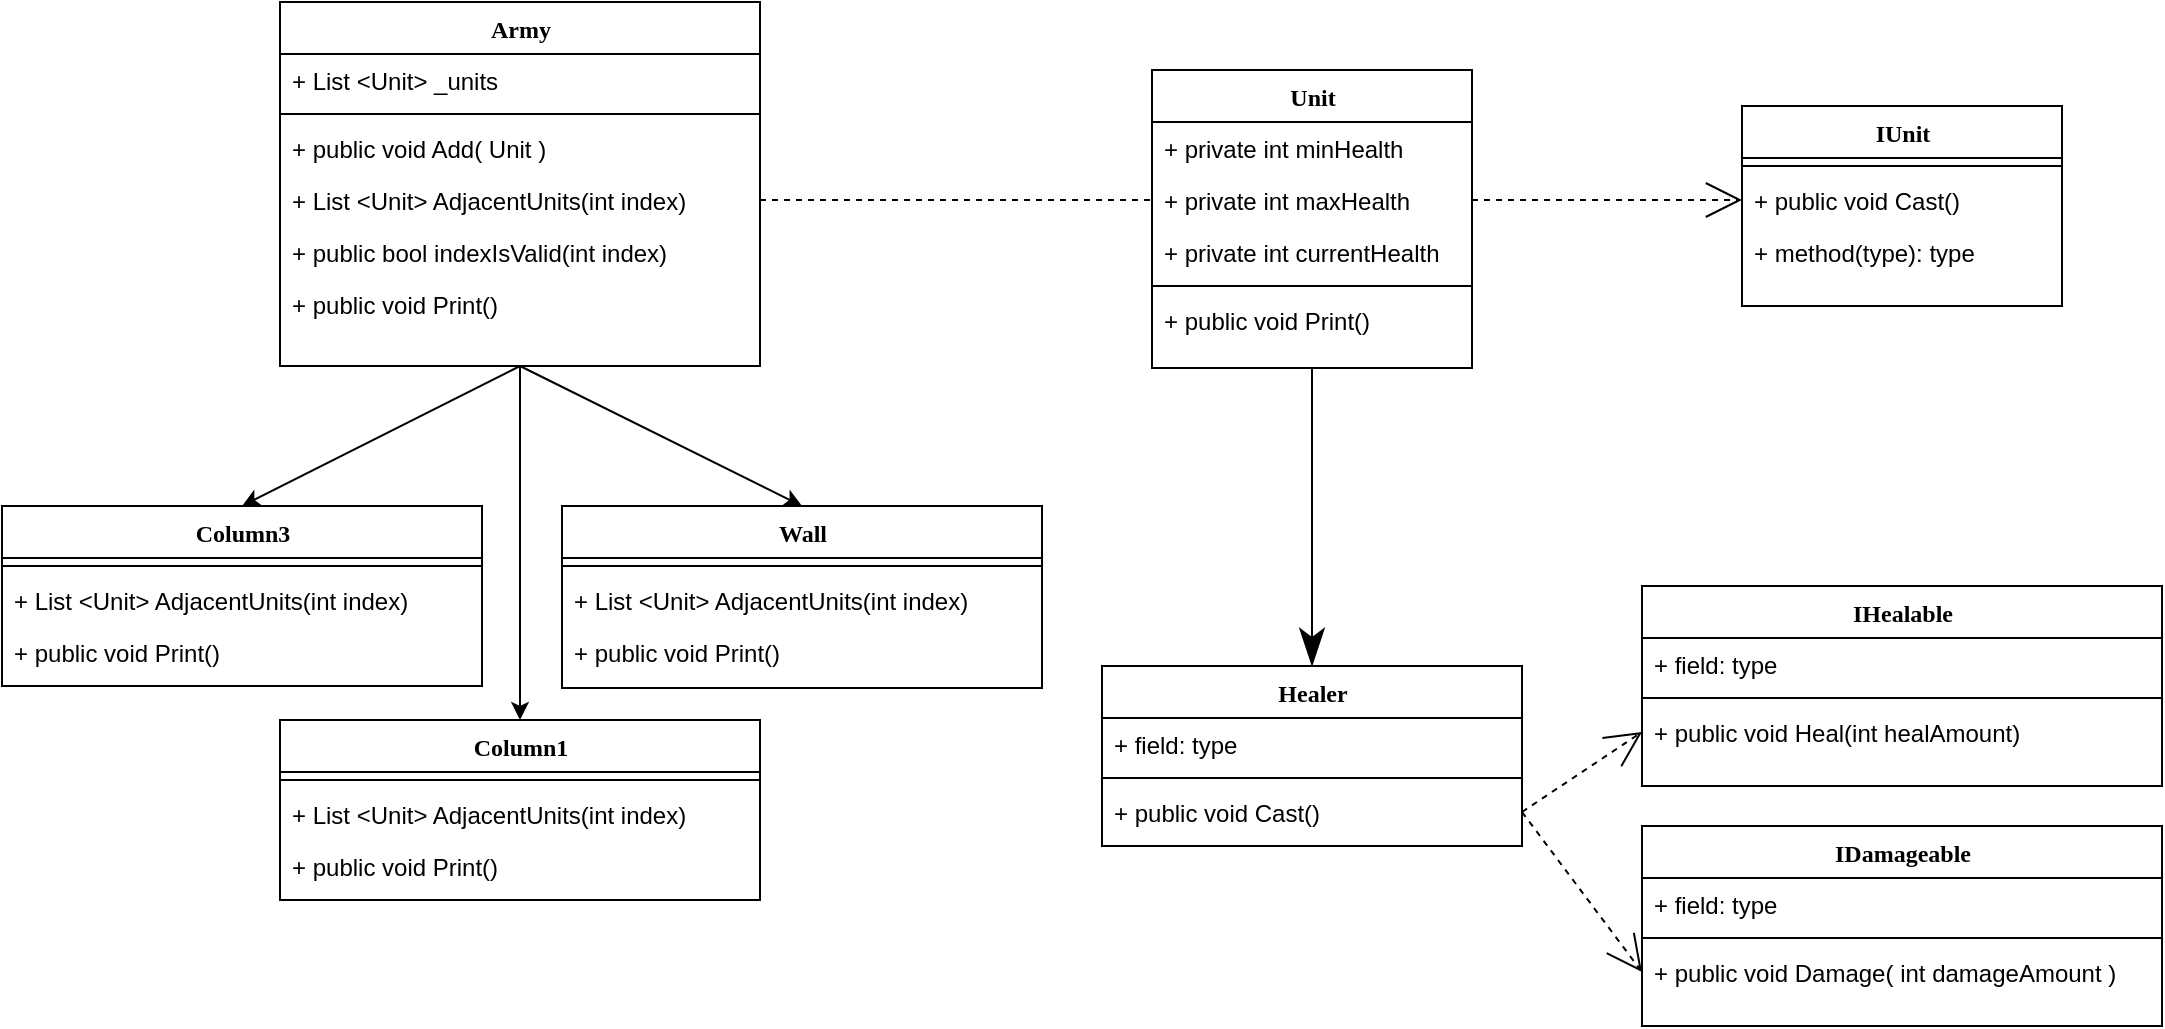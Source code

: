 <mxfile version="16.5.6" type="github" pages="2">
  <diagram name="Структура" id="9f46799a-70d6-7492-0946-bef42562c5a5">
    <mxGraphModel dx="1422" dy="762" grid="1" gridSize="10" guides="0" tooltips="1" connect="1" arrows="1" fold="1" page="1" pageScale="1" pageWidth="1169" pageHeight="827" background="none" math="0" shadow="0">
      <root>
        <mxCell id="0" />
        <mxCell id="1" parent="0" />
        <mxCell id="78961159f06e98e8-124" style="html=1;labelBackgroundColor=none;startFill=0;startSize=8;endArrow=classicThin;endFill=1;endSize=16;fontFamily=Verdana;fontSize=12;entryX=0.5;entryY=0;entryDx=0;entryDy=0;exitX=0.5;exitY=1;exitDx=0;exitDy=0;" parent="1" source="78961159f06e98e8-17" target="78961159f06e98e8-69" edge="1">
          <mxGeometry relative="1" as="geometry" />
        </mxCell>
        <mxCell id="78961159f06e98e8-17" value="Unit" style="swimlane;html=1;fontStyle=1;align=center;verticalAlign=top;childLayout=stackLayout;horizontal=1;startSize=26;horizontalStack=0;resizeParent=1;resizeLast=0;collapsible=1;marginBottom=0;swimlaneFillColor=#ffffff;rounded=0;shadow=0;comic=0;labelBackgroundColor=none;strokeWidth=1;fillColor=none;fontFamily=Verdana;fontSize=12" parent="1" vertex="1">
          <mxGeometry x="615" y="74" width="160" height="149" as="geometry" />
        </mxCell>
        <mxCell id="78961159f06e98e8-21" value="+ private int minHealth" style="text;html=1;strokeColor=none;fillColor=none;align=left;verticalAlign=top;spacingLeft=4;spacingRight=4;whiteSpace=wrap;overflow=hidden;rotatable=0;points=[[0,0.5],[1,0.5]];portConstraint=eastwest;" parent="78961159f06e98e8-17" vertex="1">
          <mxGeometry y="26" width="160" height="26" as="geometry" />
        </mxCell>
        <mxCell id="HIclassJUIiwZ_OQgA3m-4" value="+ private int maxHealth" style="text;html=1;strokeColor=none;fillColor=none;align=left;verticalAlign=top;spacingLeft=4;spacingRight=4;whiteSpace=wrap;overflow=hidden;rotatable=0;points=[[0,0.5],[1,0.5]];portConstraint=eastwest;" parent="78961159f06e98e8-17" vertex="1">
          <mxGeometry y="52" width="160" height="26" as="geometry" />
        </mxCell>
        <mxCell id="HIclassJUIiwZ_OQgA3m-5" value="+ private int currentHealth" style="text;html=1;strokeColor=none;fillColor=none;align=left;verticalAlign=top;spacingLeft=4;spacingRight=4;whiteSpace=wrap;overflow=hidden;rotatable=0;points=[[0,0.5],[1,0.5]];portConstraint=eastwest;" parent="78961159f06e98e8-17" vertex="1">
          <mxGeometry y="78" width="160" height="26" as="geometry" />
        </mxCell>
        <mxCell id="78961159f06e98e8-19" value="" style="line;html=1;strokeWidth=1;fillColor=none;align=left;verticalAlign=middle;spacingTop=-1;spacingLeft=3;spacingRight=3;rotatable=0;labelPosition=right;points=[];portConstraint=eastwest;" parent="78961159f06e98e8-17" vertex="1">
          <mxGeometry y="104" width="160" height="8" as="geometry" />
        </mxCell>
        <mxCell id="78961159f06e98e8-20" value="+ public void Print()" style="text;html=1;strokeColor=none;fillColor=none;align=left;verticalAlign=top;spacingLeft=4;spacingRight=4;whiteSpace=wrap;overflow=hidden;rotatable=0;points=[[0,0.5],[1,0.5]];portConstraint=eastwest;" parent="78961159f06e98e8-17" vertex="1">
          <mxGeometry y="112" width="160" height="26" as="geometry" />
        </mxCell>
        <mxCell id="78961159f06e98e8-122" style="html=1;labelBackgroundColor=none;startFill=0;startSize=8;endArrow=open;endFill=0;endSize=16;fontFamily=Verdana;fontSize=12;elbow=vertical;dashed=1;exitX=1;exitY=0.5;exitDx=0;exitDy=0;entryX=0;entryY=0.5;entryDx=0;entryDy=0;" parent="1" source="78961159f06e98e8-79" target="78961159f06e98e8-52" edge="1">
          <mxGeometry relative="1" as="geometry">
            <mxPoint x="600" y="332" as="sourcePoint" />
            <mxPoint x="740" y="489" as="targetPoint" />
          </mxGeometry>
        </mxCell>
        <mxCell id="78961159f06e98e8-30" value="IUnit" style="swimlane;html=1;fontStyle=1;align=center;verticalAlign=top;childLayout=stackLayout;horizontal=1;startSize=26;horizontalStack=0;resizeParent=1;resizeLast=0;collapsible=1;marginBottom=0;swimlaneFillColor=#ffffff;rounded=0;shadow=0;comic=0;labelBackgroundColor=none;strokeWidth=1;fillColor=none;fontFamily=Verdana;fontSize=12" parent="1" vertex="1">
          <mxGeometry x="910" y="92" width="160" height="100" as="geometry" />
        </mxCell>
        <mxCell id="78961159f06e98e8-38" value="" style="line;html=1;strokeWidth=1;fillColor=none;align=left;verticalAlign=middle;spacingTop=-1;spacingLeft=3;spacingRight=3;rotatable=0;labelPosition=right;points=[];portConstraint=eastwest;" parent="78961159f06e98e8-30" vertex="1">
          <mxGeometry y="26" width="160" height="8" as="geometry" />
        </mxCell>
        <mxCell id="78961159f06e98e8-42" value="+ public void Cast()" style="text;html=1;strokeColor=none;fillColor=none;align=left;verticalAlign=top;spacingLeft=4;spacingRight=4;whiteSpace=wrap;overflow=hidden;rotatable=0;points=[[0,0.5],[1,0.5]];portConstraint=eastwest;" parent="78961159f06e98e8-30" vertex="1">
          <mxGeometry y="34" width="160" height="26" as="geometry" />
        </mxCell>
        <mxCell id="78961159f06e98e8-39" value="+ method(type): type" style="text;html=1;strokeColor=none;fillColor=none;align=left;verticalAlign=top;spacingLeft=4;spacingRight=4;whiteSpace=wrap;overflow=hidden;rotatable=0;points=[[0,0.5],[1,0.5]];portConstraint=eastwest;" parent="78961159f06e98e8-30" vertex="1">
          <mxGeometry y="60" width="160" height="26" as="geometry" />
        </mxCell>
        <mxCell id="78961159f06e98e8-43" value="IHealable" style="swimlane;html=1;fontStyle=1;align=center;verticalAlign=top;childLayout=stackLayout;horizontal=1;startSize=26;horizontalStack=0;resizeParent=1;resizeLast=0;collapsible=1;marginBottom=0;swimlaneFillColor=#ffffff;rounded=0;shadow=0;comic=0;labelBackgroundColor=none;strokeWidth=1;fillColor=none;fontFamily=Verdana;fontSize=12" parent="1" vertex="1">
          <mxGeometry x="860" y="332" width="260" height="100" as="geometry" />
        </mxCell>
        <mxCell id="78961159f06e98e8-44" value="+ field: type" style="text;html=1;strokeColor=none;fillColor=none;align=left;verticalAlign=top;spacingLeft=4;spacingRight=4;whiteSpace=wrap;overflow=hidden;rotatable=0;points=[[0,0.5],[1,0.5]];portConstraint=eastwest;" parent="78961159f06e98e8-43" vertex="1">
          <mxGeometry y="26" width="260" height="26" as="geometry" />
        </mxCell>
        <mxCell id="78961159f06e98e8-51" value="" style="line;html=1;strokeWidth=1;fillColor=none;align=left;verticalAlign=middle;spacingTop=-1;spacingLeft=3;spacingRight=3;rotatable=0;labelPosition=right;points=[];portConstraint=eastwest;" parent="78961159f06e98e8-43" vertex="1">
          <mxGeometry y="52" width="260" height="8" as="geometry" />
        </mxCell>
        <mxCell id="78961159f06e98e8-52" value="+ public void Heal(int healAmount)" style="text;html=1;strokeColor=none;fillColor=none;align=left;verticalAlign=top;spacingLeft=4;spacingRight=4;whiteSpace=wrap;overflow=hidden;rotatable=0;points=[[0,0.5],[1,0.5]];portConstraint=eastwest;" parent="78961159f06e98e8-43" vertex="1">
          <mxGeometry y="60" width="260" height="26" as="geometry" />
        </mxCell>
        <mxCell id="78961159f06e98e8-69" value="Healer" style="swimlane;html=1;fontStyle=1;align=center;verticalAlign=top;childLayout=stackLayout;horizontal=1;startSize=26;horizontalStack=0;resizeParent=1;resizeLast=0;collapsible=1;marginBottom=0;swimlaneFillColor=#ffffff;rounded=0;shadow=0;comic=0;labelBackgroundColor=none;strokeWidth=1;fillColor=none;fontFamily=Verdana;fontSize=12" parent="1" vertex="1">
          <mxGeometry x="590" y="372" width="210" height="90" as="geometry" />
        </mxCell>
        <mxCell id="78961159f06e98e8-76" value="+ field: type" style="text;html=1;strokeColor=none;fillColor=none;align=left;verticalAlign=top;spacingLeft=4;spacingRight=4;whiteSpace=wrap;overflow=hidden;rotatable=0;points=[[0,0.5],[1,0.5]];portConstraint=eastwest;" parent="78961159f06e98e8-69" vertex="1">
          <mxGeometry y="26" width="210" height="26" as="geometry" />
        </mxCell>
        <mxCell id="78961159f06e98e8-77" value="" style="line;html=1;strokeWidth=1;fillColor=none;align=left;verticalAlign=middle;spacingTop=-1;spacingLeft=3;spacingRight=3;rotatable=0;labelPosition=right;points=[];portConstraint=eastwest;" parent="78961159f06e98e8-69" vertex="1">
          <mxGeometry y="52" width="210" height="8" as="geometry" />
        </mxCell>
        <mxCell id="78961159f06e98e8-79" value="+ public void Cast()" style="text;html=1;strokeColor=none;fillColor=none;align=left;verticalAlign=top;spacingLeft=4;spacingRight=4;whiteSpace=wrap;overflow=hidden;rotatable=0;points=[[0,0.5],[1,0.5]];portConstraint=eastwest;" parent="78961159f06e98e8-69" vertex="1">
          <mxGeometry y="60" width="210" height="26" as="geometry" />
        </mxCell>
        <mxCell id="78961159f06e98e8-121" style="html=1;labelBackgroundColor=none;startFill=0;startSize=8;endArrow=open;endFill=0;endSize=16;fontFamily=Verdana;fontSize=12;elbow=vertical;dashed=1;exitX=1;exitY=0.5;exitDx=0;exitDy=0;entryX=0;entryY=0.5;entryDx=0;entryDy=0;" parent="1" source="HIclassJUIiwZ_OQgA3m-4" target="78961159f06e98e8-42" edge="1">
          <mxGeometry relative="1" as="geometry">
            <mxPoint x="250" y="231.882" as="sourcePoint" />
          </mxGeometry>
        </mxCell>
        <mxCell id="GQG-RdJc4Jy22JIBHspP-1" value="IDamageable" style="swimlane;html=1;fontStyle=1;align=center;verticalAlign=top;childLayout=stackLayout;horizontal=1;startSize=26;horizontalStack=0;resizeParent=1;resizeLast=0;collapsible=1;marginBottom=0;swimlaneFillColor=#ffffff;rounded=0;shadow=0;comic=0;labelBackgroundColor=none;strokeWidth=1;fillColor=none;fontFamily=Verdana;fontSize=12" parent="1" vertex="1">
          <mxGeometry x="860" y="452" width="260" height="100" as="geometry" />
        </mxCell>
        <mxCell id="GQG-RdJc4Jy22JIBHspP-2" value="+ field: type" style="text;html=1;strokeColor=none;fillColor=none;align=left;verticalAlign=top;spacingLeft=4;spacingRight=4;whiteSpace=wrap;overflow=hidden;rotatable=0;points=[[0,0.5],[1,0.5]];portConstraint=eastwest;" parent="GQG-RdJc4Jy22JIBHspP-1" vertex="1">
          <mxGeometry y="26" width="260" height="26" as="geometry" />
        </mxCell>
        <mxCell id="GQG-RdJc4Jy22JIBHspP-6" value="" style="line;html=1;strokeWidth=1;fillColor=none;align=left;verticalAlign=middle;spacingTop=-1;spacingLeft=3;spacingRight=3;rotatable=0;labelPosition=right;points=[];portConstraint=eastwest;" parent="GQG-RdJc4Jy22JIBHspP-1" vertex="1">
          <mxGeometry y="52" width="260" height="8" as="geometry" />
        </mxCell>
        <mxCell id="GQG-RdJc4Jy22JIBHspP-7" value="+ public void Damage( int damageAmount )" style="text;html=1;strokeColor=none;fillColor=none;align=left;verticalAlign=top;spacingLeft=4;spacingRight=4;whiteSpace=wrap;overflow=hidden;rotatable=0;points=[[0,0.5],[1,0.5]];portConstraint=eastwest;" parent="GQG-RdJc4Jy22JIBHspP-1" vertex="1">
          <mxGeometry y="60" width="260" height="26" as="geometry" />
        </mxCell>
        <mxCell id="GQG-RdJc4Jy22JIBHspP-9" value="Army" style="swimlane;html=1;fontStyle=1;align=center;verticalAlign=top;childLayout=stackLayout;horizontal=1;startSize=26;horizontalStack=0;resizeParent=1;resizeLast=0;collapsible=1;marginBottom=0;swimlaneFillColor=#ffffff;rounded=0;shadow=0;comic=0;labelBackgroundColor=none;strokeWidth=1;fillColor=none;fontFamily=Verdana;fontSize=12" parent="1" vertex="1">
          <mxGeometry x="179" y="40" width="240" height="182" as="geometry" />
        </mxCell>
        <mxCell id="GQG-RdJc4Jy22JIBHspP-10" value="+ List &amp;lt;Unit&amp;gt; _units" style="text;html=1;strokeColor=none;fillColor=none;align=left;verticalAlign=top;spacingLeft=4;spacingRight=4;whiteSpace=wrap;overflow=hidden;rotatable=0;points=[[0,0.5],[1,0.5]];portConstraint=eastwest;" parent="GQG-RdJc4Jy22JIBHspP-9" vertex="1">
          <mxGeometry y="26" width="240" height="26" as="geometry" />
        </mxCell>
        <mxCell id="GQG-RdJc4Jy22JIBHspP-15" value="" style="line;html=1;strokeWidth=1;fillColor=none;align=left;verticalAlign=middle;spacingTop=-1;spacingLeft=3;spacingRight=3;rotatable=0;labelPosition=right;points=[];portConstraint=eastwest;" parent="GQG-RdJc4Jy22JIBHspP-9" vertex="1">
          <mxGeometry y="52" width="240" height="8" as="geometry" />
        </mxCell>
        <mxCell id="GQG-RdJc4Jy22JIBHspP-16" value="&lt;div&gt;+ public void Add( Unit )&lt;/div&gt;" style="text;html=1;strokeColor=none;fillColor=none;align=left;verticalAlign=top;spacingLeft=4;spacingRight=4;whiteSpace=wrap;overflow=hidden;rotatable=0;points=[[0,0.5],[1,0.5]];portConstraint=eastwest;" parent="GQG-RdJc4Jy22JIBHspP-9" vertex="1">
          <mxGeometry y="60" width="240" height="26" as="geometry" />
        </mxCell>
        <mxCell id="GQG-RdJc4Jy22JIBHspP-17" value="+ List &amp;lt;Unit&amp;gt; AdjacentUnits(int index)" style="text;html=1;strokeColor=none;fillColor=none;align=left;verticalAlign=top;spacingLeft=4;spacingRight=4;whiteSpace=wrap;overflow=hidden;rotatable=0;points=[[0,0.5],[1,0.5]];portConstraint=eastwest;" parent="GQG-RdJc4Jy22JIBHspP-9" vertex="1">
          <mxGeometry y="86" width="240" height="26" as="geometry" />
        </mxCell>
        <mxCell id="HIclassJUIiwZ_OQgA3m-2" value="+ public bool indexIsValid(int index)" style="text;html=1;strokeColor=none;fillColor=none;align=left;verticalAlign=top;spacingLeft=4;spacingRight=4;whiteSpace=wrap;overflow=hidden;rotatable=0;points=[[0,0.5],[1,0.5]];portConstraint=eastwest;" parent="GQG-RdJc4Jy22JIBHspP-9" vertex="1">
          <mxGeometry y="112" width="240" height="26" as="geometry" />
        </mxCell>
        <mxCell id="HIclassJUIiwZ_OQgA3m-3" value="+ public void Print()" style="text;html=1;strokeColor=none;fillColor=none;align=left;verticalAlign=top;spacingLeft=4;spacingRight=4;whiteSpace=wrap;overflow=hidden;rotatable=0;points=[[0,0.5],[1,0.5]];portConstraint=eastwest;" parent="GQG-RdJc4Jy22JIBHspP-9" vertex="1">
          <mxGeometry y="138" width="240" height="26" as="geometry" />
        </mxCell>
        <mxCell id="GQG-RdJc4Jy22JIBHspP-18" style="html=1;labelBackgroundColor=none;startFill=0;startSize=8;endArrow=open;endFill=0;endSize=16;fontFamily=Verdana;fontSize=12;elbow=vertical;dashed=1;exitX=1;exitY=0.5;exitDx=0;exitDy=0;entryX=0;entryY=0.5;entryDx=0;entryDy=0;" parent="1" source="78961159f06e98e8-79" target="GQG-RdJc4Jy22JIBHspP-7" edge="1">
          <mxGeometry relative="1" as="geometry">
            <mxPoint x="600" y="332" as="sourcePoint" />
            <mxPoint x="740" y="632" as="targetPoint" />
          </mxGeometry>
        </mxCell>
        <mxCell id="qrdXoDNGqeKWKB5XhvVL-1" value="Column1" style="swimlane;html=1;fontStyle=1;align=center;verticalAlign=top;childLayout=stackLayout;horizontal=1;startSize=26;horizontalStack=0;resizeParent=1;resizeLast=0;collapsible=1;marginBottom=0;swimlaneFillColor=#ffffff;rounded=0;shadow=0;comic=0;labelBackgroundColor=none;strokeWidth=1;fillColor=none;fontFamily=Verdana;fontSize=12" parent="1" vertex="1">
          <mxGeometry x="179" y="399" width="240" height="90" as="geometry" />
        </mxCell>
        <mxCell id="qrdXoDNGqeKWKB5XhvVL-3" value="" style="line;html=1;strokeWidth=1;fillColor=none;align=left;verticalAlign=middle;spacingTop=-1;spacingLeft=3;spacingRight=3;rotatable=0;labelPosition=right;points=[];portConstraint=eastwest;" parent="qrdXoDNGqeKWKB5XhvVL-1" vertex="1">
          <mxGeometry y="26" width="240" height="8" as="geometry" />
        </mxCell>
        <mxCell id="qrdXoDNGqeKWKB5XhvVL-5" value="+ List &amp;lt;Unit&amp;gt; AdjacentUnits(int index)" style="text;html=1;strokeColor=none;fillColor=none;align=left;verticalAlign=top;spacingLeft=4;spacingRight=4;whiteSpace=wrap;overflow=hidden;rotatable=0;points=[[0,0.5],[1,0.5]];portConstraint=eastwest;" parent="qrdXoDNGqeKWKB5XhvVL-1" vertex="1">
          <mxGeometry y="34" width="240" height="26" as="geometry" />
        </mxCell>
        <mxCell id="qrdXoDNGqeKWKB5XhvVL-7" value="+ public void Print()" style="text;html=1;strokeColor=none;fillColor=none;align=left;verticalAlign=top;spacingLeft=4;spacingRight=4;whiteSpace=wrap;overflow=hidden;rotatable=0;points=[[0,0.5],[1,0.5]];portConstraint=eastwest;" parent="qrdXoDNGqeKWKB5XhvVL-1" vertex="1">
          <mxGeometry y="60" width="240" height="26" as="geometry" />
        </mxCell>
        <mxCell id="qrdXoDNGqeKWKB5XhvVL-8" value="Wall" style="swimlane;html=1;fontStyle=1;align=center;verticalAlign=top;childLayout=stackLayout;horizontal=1;startSize=26;horizontalStack=0;resizeParent=1;resizeLast=0;collapsible=1;marginBottom=0;swimlaneFillColor=#ffffff;rounded=0;shadow=0;comic=0;labelBackgroundColor=none;strokeWidth=1;fillColor=none;fontFamily=Verdana;fontSize=12" parent="1" vertex="1">
          <mxGeometry x="320" y="292" width="240" height="91" as="geometry" />
        </mxCell>
        <mxCell id="qrdXoDNGqeKWKB5XhvVL-9" value="" style="line;html=1;strokeWidth=1;fillColor=none;align=left;verticalAlign=middle;spacingTop=-1;spacingLeft=3;spacingRight=3;rotatable=0;labelPosition=right;points=[];portConstraint=eastwest;" parent="qrdXoDNGqeKWKB5XhvVL-8" vertex="1">
          <mxGeometry y="26" width="240" height="8" as="geometry" />
        </mxCell>
        <mxCell id="qrdXoDNGqeKWKB5XhvVL-10" value="+ List &amp;lt;Unit&amp;gt; AdjacentUnits(int index)" style="text;html=1;strokeColor=none;fillColor=none;align=left;verticalAlign=top;spacingLeft=4;spacingRight=4;whiteSpace=wrap;overflow=hidden;rotatable=0;points=[[0,0.5],[1,0.5]];portConstraint=eastwest;" parent="qrdXoDNGqeKWKB5XhvVL-8" vertex="1">
          <mxGeometry y="34" width="240" height="26" as="geometry" />
        </mxCell>
        <mxCell id="qrdXoDNGqeKWKB5XhvVL-11" value="+ public void Print()" style="text;html=1;strokeColor=none;fillColor=none;align=left;verticalAlign=top;spacingLeft=4;spacingRight=4;whiteSpace=wrap;overflow=hidden;rotatable=0;points=[[0,0.5],[1,0.5]];portConstraint=eastwest;" parent="qrdXoDNGqeKWKB5XhvVL-8" vertex="1">
          <mxGeometry y="60" width="240" height="30" as="geometry" />
        </mxCell>
        <mxCell id="qrdXoDNGqeKWKB5XhvVL-12" value="Column3" style="swimlane;html=1;fontStyle=1;align=center;verticalAlign=top;childLayout=stackLayout;horizontal=1;startSize=26;horizontalStack=0;resizeParent=1;resizeLast=0;collapsible=1;marginBottom=0;swimlaneFillColor=#ffffff;rounded=0;shadow=0;comic=0;labelBackgroundColor=none;strokeWidth=1;fillColor=none;fontFamily=Verdana;fontSize=12" parent="1" vertex="1">
          <mxGeometry x="40" y="292" width="240" height="90" as="geometry" />
        </mxCell>
        <mxCell id="qrdXoDNGqeKWKB5XhvVL-13" value="" style="line;html=1;strokeWidth=1;fillColor=none;align=left;verticalAlign=middle;spacingTop=-1;spacingLeft=3;spacingRight=3;rotatable=0;labelPosition=right;points=[];portConstraint=eastwest;" parent="qrdXoDNGqeKWKB5XhvVL-12" vertex="1">
          <mxGeometry y="26" width="240" height="8" as="geometry" />
        </mxCell>
        <mxCell id="qrdXoDNGqeKWKB5XhvVL-14" value="+ List &amp;lt;Unit&amp;gt; AdjacentUnits(int index)" style="text;html=1;strokeColor=none;fillColor=none;align=left;verticalAlign=top;spacingLeft=4;spacingRight=4;whiteSpace=wrap;overflow=hidden;rotatable=0;points=[[0,0.5],[1,0.5]];portConstraint=eastwest;" parent="qrdXoDNGqeKWKB5XhvVL-12" vertex="1">
          <mxGeometry y="34" width="240" height="26" as="geometry" />
        </mxCell>
        <mxCell id="qrdXoDNGqeKWKB5XhvVL-15" value="+ public void Print()" style="text;html=1;strokeColor=none;fillColor=none;align=left;verticalAlign=top;spacingLeft=4;spacingRight=4;whiteSpace=wrap;overflow=hidden;rotatable=0;points=[[0,0.5],[1,0.5]];portConstraint=eastwest;" parent="qrdXoDNGqeKWKB5XhvVL-12" vertex="1">
          <mxGeometry y="60" width="240" height="26" as="geometry" />
        </mxCell>
        <mxCell id="qrdXoDNGqeKWKB5XhvVL-17" value="" style="endArrow=classic;html=1;rounded=0;entryX=0.5;entryY=0;entryDx=0;entryDy=0;exitX=0.5;exitY=1;exitDx=0;exitDy=0;" parent="1" source="GQG-RdJc4Jy22JIBHspP-9" target="qrdXoDNGqeKWKB5XhvVL-1" edge="1">
          <mxGeometry width="50" height="50" relative="1" as="geometry">
            <mxPoint x="150" y="582" as="sourcePoint" />
            <mxPoint x="50" y="112" as="targetPoint" />
          </mxGeometry>
        </mxCell>
        <mxCell id="qrdXoDNGqeKWKB5XhvVL-18" value="" style="endArrow=classic;html=1;rounded=0;entryX=0.5;entryY=0;entryDx=0;entryDy=0;exitX=0.5;exitY=1;exitDx=0;exitDy=0;" parent="1" source="GQG-RdJc4Jy22JIBHspP-9" target="qrdXoDNGqeKWKB5XhvVL-12" edge="1">
          <mxGeometry width="50" height="50" relative="1" as="geometry">
            <mxPoint x="340" y="602" as="sourcePoint" />
            <mxPoint x="110" y="198" as="targetPoint" />
          </mxGeometry>
        </mxCell>
        <mxCell id="qrdXoDNGqeKWKB5XhvVL-19" value="" style="endArrow=classic;html=1;rounded=0;exitX=0.5;exitY=1;exitDx=0;exitDy=0;entryX=0.5;entryY=0;entryDx=0;entryDy=0;" parent="1" source="GQG-RdJc4Jy22JIBHspP-9" target="qrdXoDNGqeKWKB5XhvVL-8" edge="1">
          <mxGeometry width="50" height="50" relative="1" as="geometry">
            <mxPoint x="50" y="392" as="sourcePoint" />
            <mxPoint x="240" y="332" as="targetPoint" />
          </mxGeometry>
        </mxCell>
        <mxCell id="qrdXoDNGqeKWKB5XhvVL-20" value="" style="endArrow=none;dashed=1;html=1;rounded=0;exitX=1;exitY=0.5;exitDx=0;exitDy=0;entryX=0;entryY=0.5;entryDx=0;entryDy=0;" parent="1" source="GQG-RdJc4Jy22JIBHspP-17" target="HIclassJUIiwZ_OQgA3m-4" edge="1">
          <mxGeometry width="50" height="50" relative="1" as="geometry">
            <mxPoint x="350" y="262" as="sourcePoint" />
            <mxPoint x="400" y="212" as="targetPoint" />
          </mxGeometry>
        </mxCell>
      </root>
    </mxGraphModel>
  </diagram>
  <diagram id="LrEoTK99fvRbfNdOxykC" name="Типы построений">
    <mxGraphModel dx="1422" dy="762" grid="1" gridSize="10" guides="1" tooltips="1" connect="1" arrows="1" fold="1" page="1" pageScale="1" pageWidth="850" pageHeight="1100" math="0" shadow="0">
      <root>
        <mxCell id="R5JlJ3jv8n5k8TAfMMNb-0" />
        <mxCell id="R5JlJ3jv8n5k8TAfMMNb-1" parent="R5JlJ3jv8n5k8TAfMMNb-0" />
        <mxCell id="R5JlJ3jv8n5k8TAfMMNb-2" value="0" style="shape=hexagon;perimeter=hexagonPerimeter2;whiteSpace=wrap;html=1;fixedSize=1;" vertex="1" parent="R5JlJ3jv8n5k8TAfMMNb-1">
          <mxGeometry x="300" y="80" width="80" height="80" as="geometry" />
        </mxCell>
        <mxCell id="R5JlJ3jv8n5k8TAfMMNb-3" value="1" style="shape=hexagon;perimeter=hexagonPerimeter2;whiteSpace=wrap;html=1;fixedSize=1;" vertex="1" parent="R5JlJ3jv8n5k8TAfMMNb-1">
          <mxGeometry x="240" y="120" width="80" height="80" as="geometry" />
        </mxCell>
        <mxCell id="R5JlJ3jv8n5k8TAfMMNb-4" value="2" style="shape=hexagon;perimeter=hexagonPerimeter2;whiteSpace=wrap;html=1;fixedSize=1;" vertex="1" parent="R5JlJ3jv8n5k8TAfMMNb-1">
          <mxGeometry x="360" y="120" width="80" height="80" as="geometry" />
        </mxCell>
        <mxCell id="R5JlJ3jv8n5k8TAfMMNb-5" value="3" style="shape=hexagon;perimeter=hexagonPerimeter2;whiteSpace=wrap;html=1;fixedSize=1;" vertex="1" parent="R5JlJ3jv8n5k8TAfMMNb-1">
          <mxGeometry x="300" y="160" width="80" height="80" as="geometry" />
        </mxCell>
        <mxCell id="R5JlJ3jv8n5k8TAfMMNb-6" value="4" style="shape=hexagon;perimeter=hexagonPerimeter2;whiteSpace=wrap;html=1;fixedSize=1;" vertex="1" parent="R5JlJ3jv8n5k8TAfMMNb-1">
          <mxGeometry x="240" y="200" width="80" height="80" as="geometry" />
        </mxCell>
        <mxCell id="R5JlJ3jv8n5k8TAfMMNb-7" value="5" style="shape=hexagon;perimeter=hexagonPerimeter2;whiteSpace=wrap;html=1;fixedSize=1;" vertex="1" parent="R5JlJ3jv8n5k8TAfMMNb-1">
          <mxGeometry x="360" y="200" width="80" height="80" as="geometry" />
        </mxCell>
        <mxCell id="R5JlJ3jv8n5k8TAfMMNb-8" value="7" style="shape=hexagon;perimeter=hexagonPerimeter2;whiteSpace=wrap;html=1;fixedSize=1;" vertex="1" parent="R5JlJ3jv8n5k8TAfMMNb-1">
          <mxGeometry x="240" y="280" width="80" height="80" as="geometry" />
        </mxCell>
        <mxCell id="R5JlJ3jv8n5k8TAfMMNb-9" value="6" style="shape=hexagon;perimeter=hexagonPerimeter2;whiteSpace=wrap;html=1;fixedSize=1;" vertex="1" parent="R5JlJ3jv8n5k8TAfMMNb-1">
          <mxGeometry x="300" y="240" width="80" height="80" as="geometry" />
        </mxCell>
        <mxCell id="R5JlJ3jv8n5k8TAfMMNb-10" value="8" style="shape=hexagon;perimeter=hexagonPerimeter2;whiteSpace=wrap;html=1;fixedSize=1;" vertex="1" parent="R5JlJ3jv8n5k8TAfMMNb-1">
          <mxGeometry x="360" y="280" width="80" height="80" as="geometry" />
        </mxCell>
      </root>
    </mxGraphModel>
  </diagram>
</mxfile>
